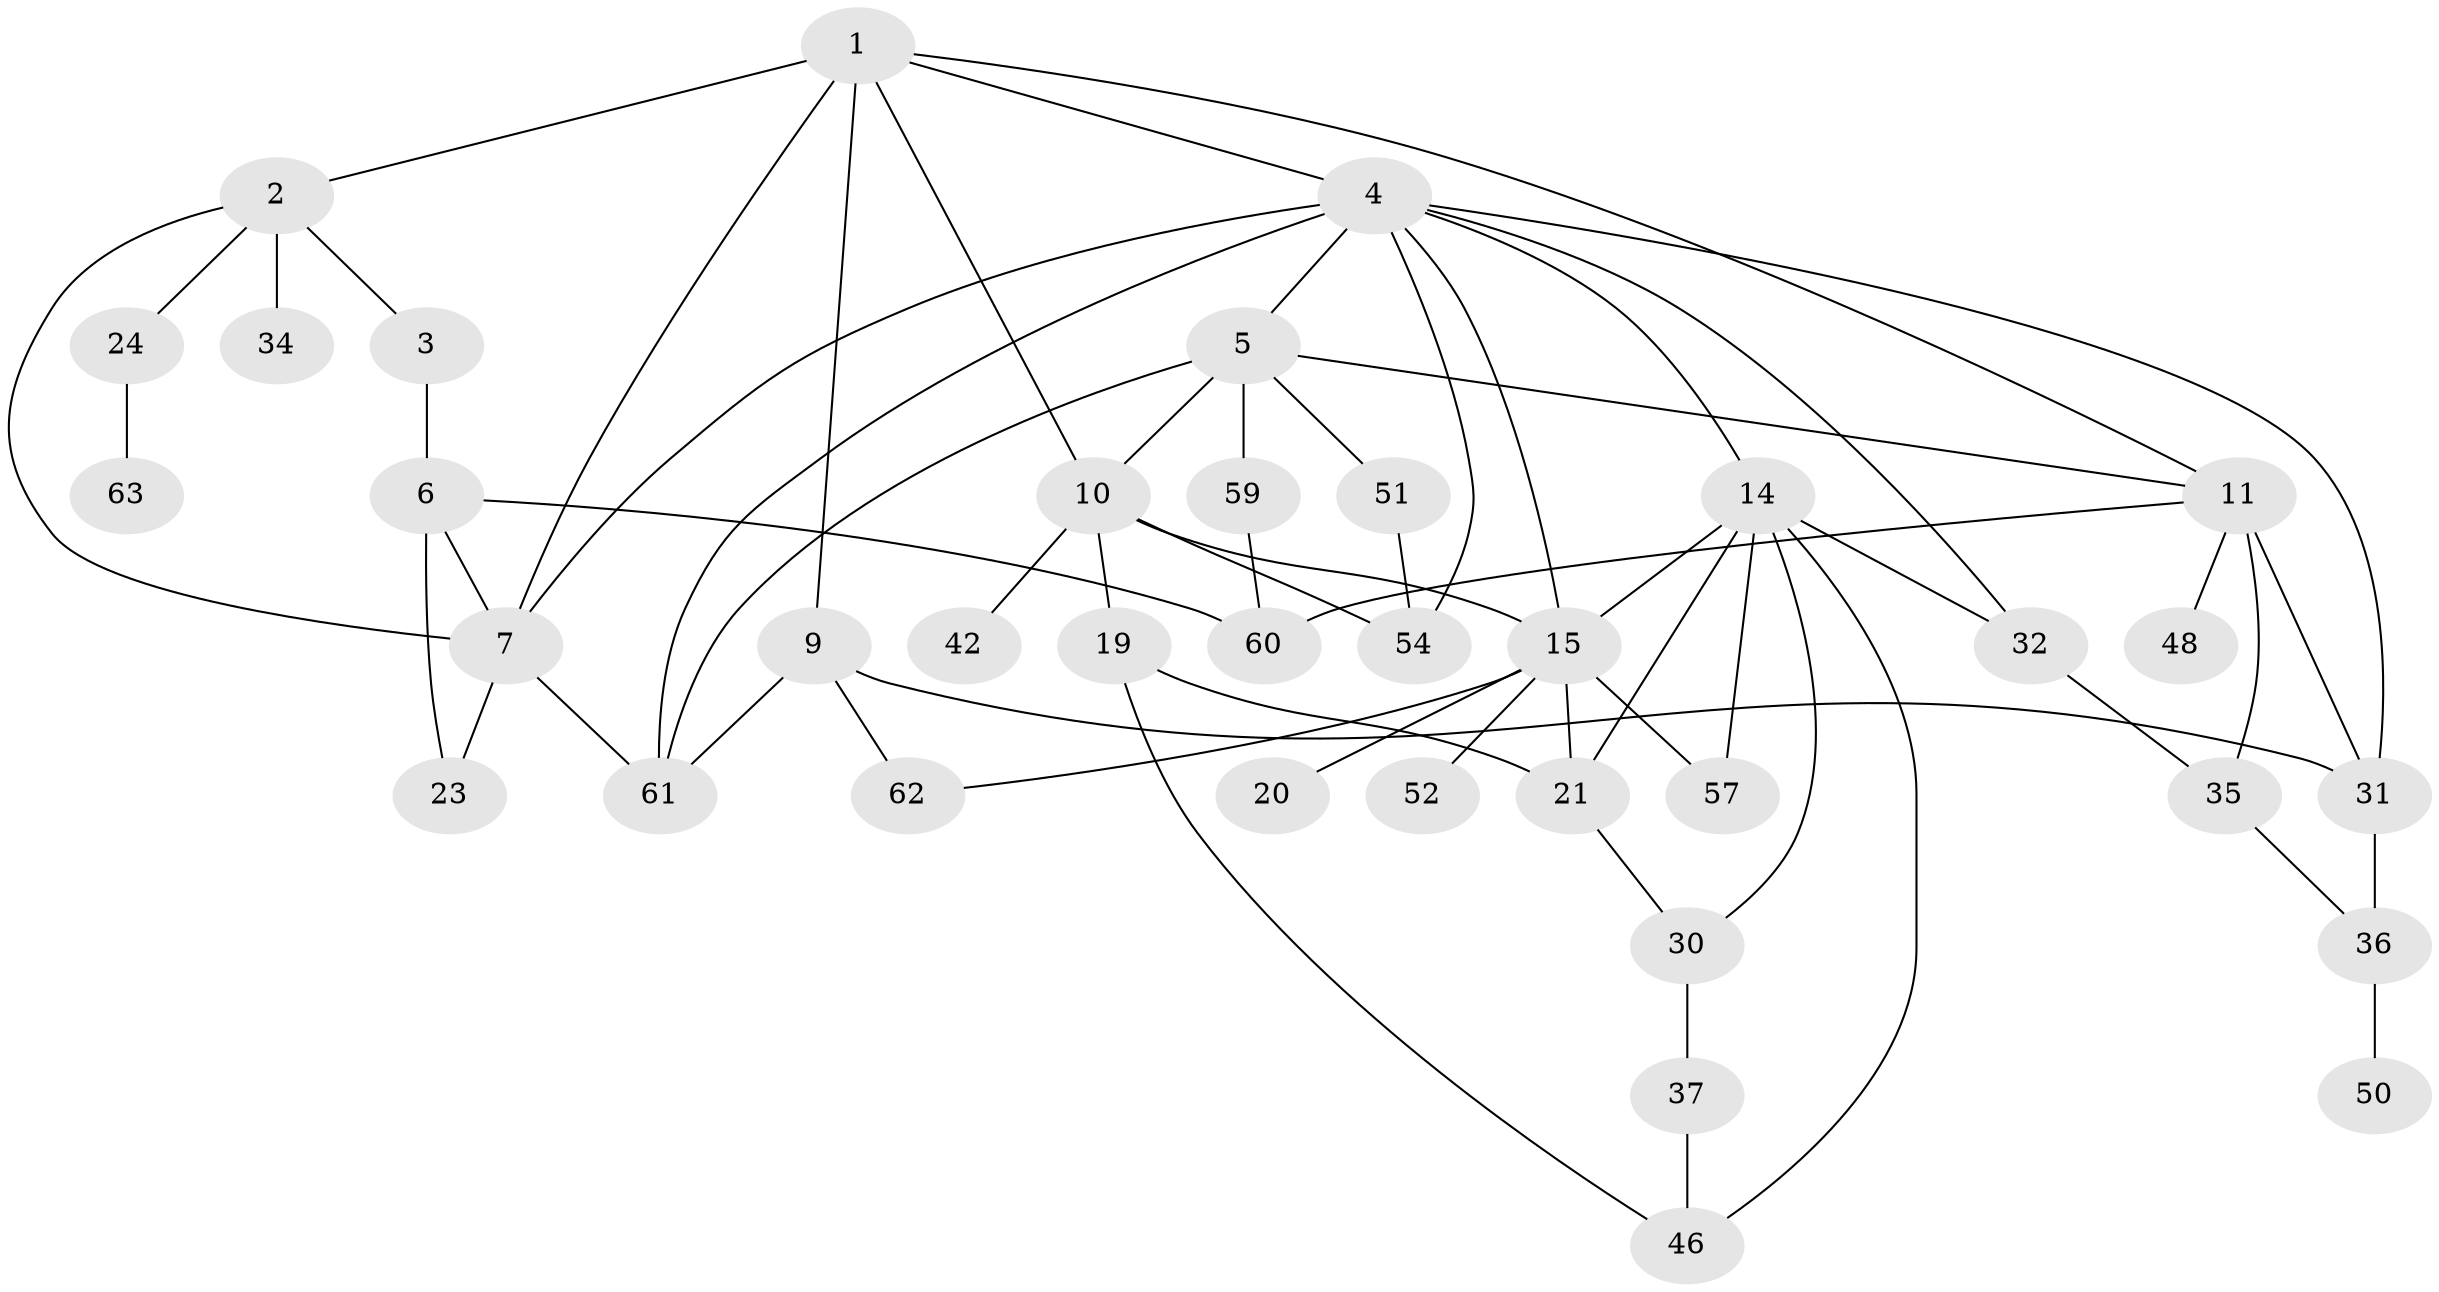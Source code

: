// original degree distribution, {7: 0.02666666666666667, 6: 0.06666666666666667, 2: 0.26666666666666666, 4: 0.13333333333333333, 5: 0.05333333333333334, 3: 0.22666666666666666, 1: 0.22666666666666666}
// Generated by graph-tools (version 1.1) at 2025/13/03/09/25 04:13:29]
// undirected, 37 vertices, 63 edges
graph export_dot {
graph [start="1"]
  node [color=gray90,style=filled];
  1;
  2 [super="+64"];
  3;
  4 [super="+12+29"];
  5 [super="+8+25+44"];
  6;
  7 [super="+13"];
  9 [super="+39"];
  10 [super="+22+26"];
  11 [super="+27+67"];
  14 [super="+56"];
  15 [super="+17+18"];
  19 [super="+40"];
  20;
  21 [super="+28"];
  23;
  24 [super="+38"];
  30;
  31 [super="+33"];
  32 [super="+58+55"];
  34;
  35 [super="+74"];
  36 [super="+47+41"];
  37 [super="+45"];
  42;
  46;
  48;
  50;
  51;
  52;
  54;
  57 [super="+68"];
  59;
  60 [super="+69"];
  61;
  62;
  63;
  1 -- 2;
  1 -- 4 [weight=2];
  1 -- 7;
  1 -- 9;
  1 -- 10;
  1 -- 11;
  2 -- 3;
  2 -- 24;
  2 -- 34;
  2 -- 7;
  3 -- 6;
  4 -- 5;
  4 -- 31;
  4 -- 15;
  4 -- 32;
  4 -- 54;
  4 -- 14;
  4 -- 7;
  4 -- 61;
  5 -- 11;
  5 -- 61;
  5 -- 10 [weight=2];
  5 -- 59 [weight=2];
  5 -- 51;
  6 -- 23;
  6 -- 60;
  6 -- 7;
  7 -- 23;
  7 -- 61;
  9 -- 61;
  9 -- 62;
  9 -- 31;
  10 -- 15;
  10 -- 19;
  10 -- 54;
  10 -- 42;
  11 -- 35;
  11 -- 48;
  11 -- 60;
  11 -- 31;
  14 -- 30;
  14 -- 21;
  14 -- 57;
  14 -- 46;
  14 -- 15;
  14 -- 32;
  15 -- 20;
  15 -- 52;
  15 -- 57;
  15 -- 62;
  15 -- 21;
  19 -- 21;
  19 -- 46;
  21 -- 30;
  24 -- 63;
  30 -- 37;
  31 -- 36 [weight=3];
  32 -- 35;
  35 -- 36;
  36 -- 50;
  37 -- 46;
  51 -- 54;
  59 -- 60;
}
